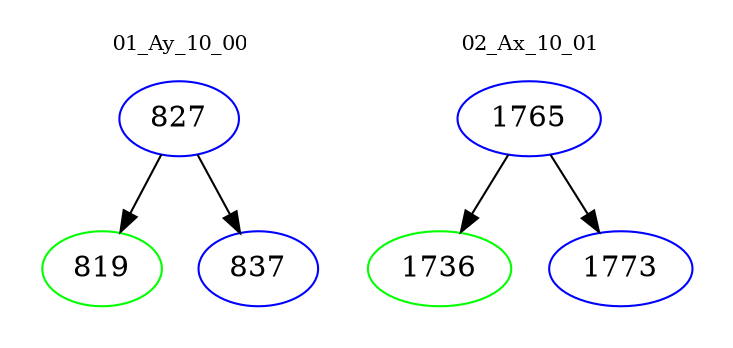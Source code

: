 digraph{
subgraph cluster_0 {
color = white
label = "01_Ay_10_00";
fontsize=10;
T0_827 [label="827", color="blue"]
T0_827 -> T0_819 [color="black"]
T0_819 [label="819", color="green"]
T0_827 -> T0_837 [color="black"]
T0_837 [label="837", color="blue"]
}
subgraph cluster_1 {
color = white
label = "02_Ax_10_01";
fontsize=10;
T1_1765 [label="1765", color="blue"]
T1_1765 -> T1_1736 [color="black"]
T1_1736 [label="1736", color="green"]
T1_1765 -> T1_1773 [color="black"]
T1_1773 [label="1773", color="blue"]
}
}
